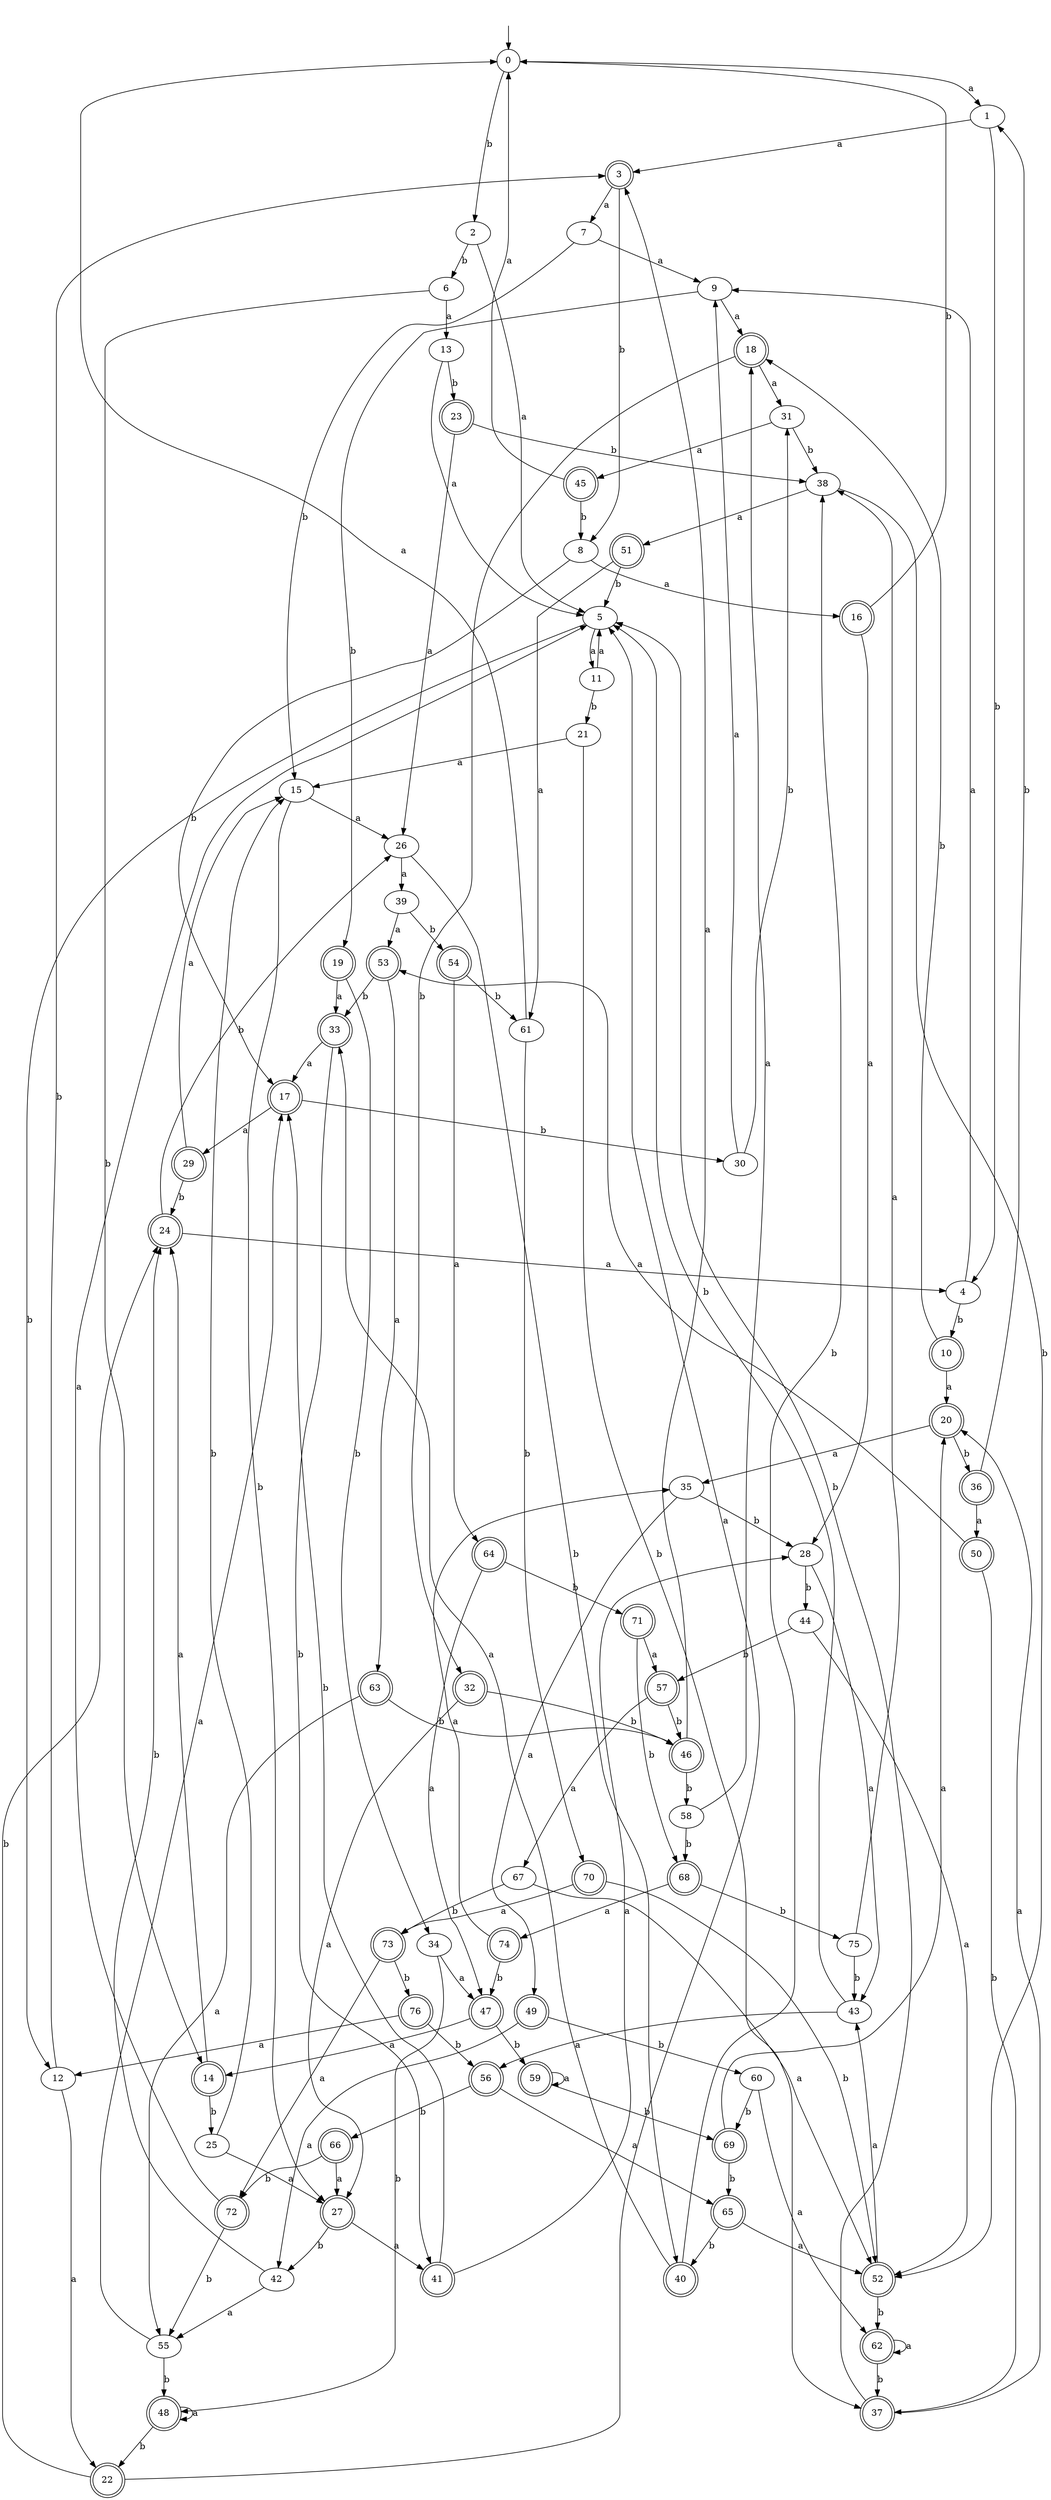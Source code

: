 digraph RandomDFA {
  __start0 [label="", shape=none];
  __start0 -> 0 [label=""];
  0 [shape=circle]
  0 -> 1 [label="a"]
  0 -> 2 [label="b"]
  1
  1 -> 3 [label="a"]
  1 -> 4 [label="b"]
  2
  2 -> 5 [label="a"]
  2 -> 6 [label="b"]
  3 [shape=doublecircle]
  3 -> 7 [label="a"]
  3 -> 8 [label="b"]
  4
  4 -> 9 [label="a"]
  4 -> 10 [label="b"]
  5
  5 -> 11 [label="a"]
  5 -> 12 [label="b"]
  6
  6 -> 13 [label="a"]
  6 -> 14 [label="b"]
  7
  7 -> 9 [label="a"]
  7 -> 15 [label="b"]
  8
  8 -> 16 [label="a"]
  8 -> 17 [label="b"]
  9
  9 -> 18 [label="a"]
  9 -> 19 [label="b"]
  10 [shape=doublecircle]
  10 -> 20 [label="a"]
  10 -> 18 [label="b"]
  11
  11 -> 5 [label="a"]
  11 -> 21 [label="b"]
  12
  12 -> 22 [label="a"]
  12 -> 3 [label="b"]
  13
  13 -> 5 [label="a"]
  13 -> 23 [label="b"]
  14 [shape=doublecircle]
  14 -> 24 [label="a"]
  14 -> 25 [label="b"]
  15
  15 -> 26 [label="a"]
  15 -> 27 [label="b"]
  16 [shape=doublecircle]
  16 -> 28 [label="a"]
  16 -> 0 [label="b"]
  17 [shape=doublecircle]
  17 -> 29 [label="a"]
  17 -> 30 [label="b"]
  18 [shape=doublecircle]
  18 -> 31 [label="a"]
  18 -> 32 [label="b"]
  19 [shape=doublecircle]
  19 -> 33 [label="a"]
  19 -> 34 [label="b"]
  20 [shape=doublecircle]
  20 -> 35 [label="a"]
  20 -> 36 [label="b"]
  21
  21 -> 15 [label="a"]
  21 -> 37 [label="b"]
  22 [shape=doublecircle]
  22 -> 5 [label="a"]
  22 -> 24 [label="b"]
  23 [shape=doublecircle]
  23 -> 26 [label="a"]
  23 -> 38 [label="b"]
  24 [shape=doublecircle]
  24 -> 4 [label="a"]
  24 -> 26 [label="b"]
  25
  25 -> 27 [label="a"]
  25 -> 15 [label="b"]
  26
  26 -> 39 [label="a"]
  26 -> 40 [label="b"]
  27 [shape=doublecircle]
  27 -> 41 [label="a"]
  27 -> 42 [label="b"]
  28
  28 -> 43 [label="a"]
  28 -> 44 [label="b"]
  29 [shape=doublecircle]
  29 -> 15 [label="a"]
  29 -> 24 [label="b"]
  30
  30 -> 9 [label="a"]
  30 -> 31 [label="b"]
  31
  31 -> 45 [label="a"]
  31 -> 38 [label="b"]
  32 [shape=doublecircle]
  32 -> 27 [label="a"]
  32 -> 46 [label="b"]
  33 [shape=doublecircle]
  33 -> 17 [label="a"]
  33 -> 41 [label="b"]
  34
  34 -> 47 [label="a"]
  34 -> 48 [label="b"]
  35
  35 -> 49 [label="a"]
  35 -> 28 [label="b"]
  36 [shape=doublecircle]
  36 -> 50 [label="a"]
  36 -> 1 [label="b"]
  37 [shape=doublecircle]
  37 -> 20 [label="a"]
  37 -> 5 [label="b"]
  38
  38 -> 51 [label="a"]
  38 -> 52 [label="b"]
  39
  39 -> 53 [label="a"]
  39 -> 54 [label="b"]
  40 [shape=doublecircle]
  40 -> 33 [label="a"]
  40 -> 38 [label="b"]
  41 [shape=doublecircle]
  41 -> 28 [label="a"]
  41 -> 17 [label="b"]
  42
  42 -> 55 [label="a"]
  42 -> 24 [label="b"]
  43
  43 -> 56 [label="a"]
  43 -> 5 [label="b"]
  44
  44 -> 52 [label="a"]
  44 -> 57 [label="b"]
  45 [shape=doublecircle]
  45 -> 0 [label="a"]
  45 -> 8 [label="b"]
  46 [shape=doublecircle]
  46 -> 3 [label="a"]
  46 -> 58 [label="b"]
  47 [shape=doublecircle]
  47 -> 14 [label="a"]
  47 -> 59 [label="b"]
  48 [shape=doublecircle]
  48 -> 48 [label="a"]
  48 -> 22 [label="b"]
  49 [shape=doublecircle]
  49 -> 42 [label="a"]
  49 -> 60 [label="b"]
  50 [shape=doublecircle]
  50 -> 53 [label="a"]
  50 -> 37 [label="b"]
  51 [shape=doublecircle]
  51 -> 61 [label="a"]
  51 -> 5 [label="b"]
  52 [shape=doublecircle]
  52 -> 43 [label="a"]
  52 -> 62 [label="b"]
  53 [shape=doublecircle]
  53 -> 63 [label="a"]
  53 -> 33 [label="b"]
  54 [shape=doublecircle]
  54 -> 64 [label="a"]
  54 -> 61 [label="b"]
  55
  55 -> 17 [label="a"]
  55 -> 48 [label="b"]
  56 [shape=doublecircle]
  56 -> 65 [label="a"]
  56 -> 66 [label="b"]
  57 [shape=doublecircle]
  57 -> 67 [label="a"]
  57 -> 46 [label="b"]
  58
  58 -> 18 [label="a"]
  58 -> 68 [label="b"]
  59 [shape=doublecircle]
  59 -> 59 [label="a"]
  59 -> 69 [label="b"]
  60
  60 -> 62 [label="a"]
  60 -> 69 [label="b"]
  61
  61 -> 0 [label="a"]
  61 -> 70 [label="b"]
  62 [shape=doublecircle]
  62 -> 62 [label="a"]
  62 -> 37 [label="b"]
  63 [shape=doublecircle]
  63 -> 55 [label="a"]
  63 -> 46 [label="b"]
  64 [shape=doublecircle]
  64 -> 47 [label="a"]
  64 -> 71 [label="b"]
  65 [shape=doublecircle]
  65 -> 52 [label="a"]
  65 -> 40 [label="b"]
  66 [shape=doublecircle]
  66 -> 27 [label="a"]
  66 -> 72 [label="b"]
  67
  67 -> 52 [label="a"]
  67 -> 73 [label="b"]
  68 [shape=doublecircle]
  68 -> 74 [label="a"]
  68 -> 75 [label="b"]
  69 [shape=doublecircle]
  69 -> 20 [label="a"]
  69 -> 65 [label="b"]
  70 [shape=doublecircle]
  70 -> 73 [label="a"]
  70 -> 52 [label="b"]
  71 [shape=doublecircle]
  71 -> 57 [label="a"]
  71 -> 68 [label="b"]
  72 [shape=doublecircle]
  72 -> 5 [label="a"]
  72 -> 55 [label="b"]
  73 [shape=doublecircle]
  73 -> 72 [label="a"]
  73 -> 76 [label="b"]
  74 [shape=doublecircle]
  74 -> 35 [label="a"]
  74 -> 47 [label="b"]
  75
  75 -> 38 [label="a"]
  75 -> 43 [label="b"]
  76 [shape=doublecircle]
  76 -> 12 [label="a"]
  76 -> 56 [label="b"]
}

